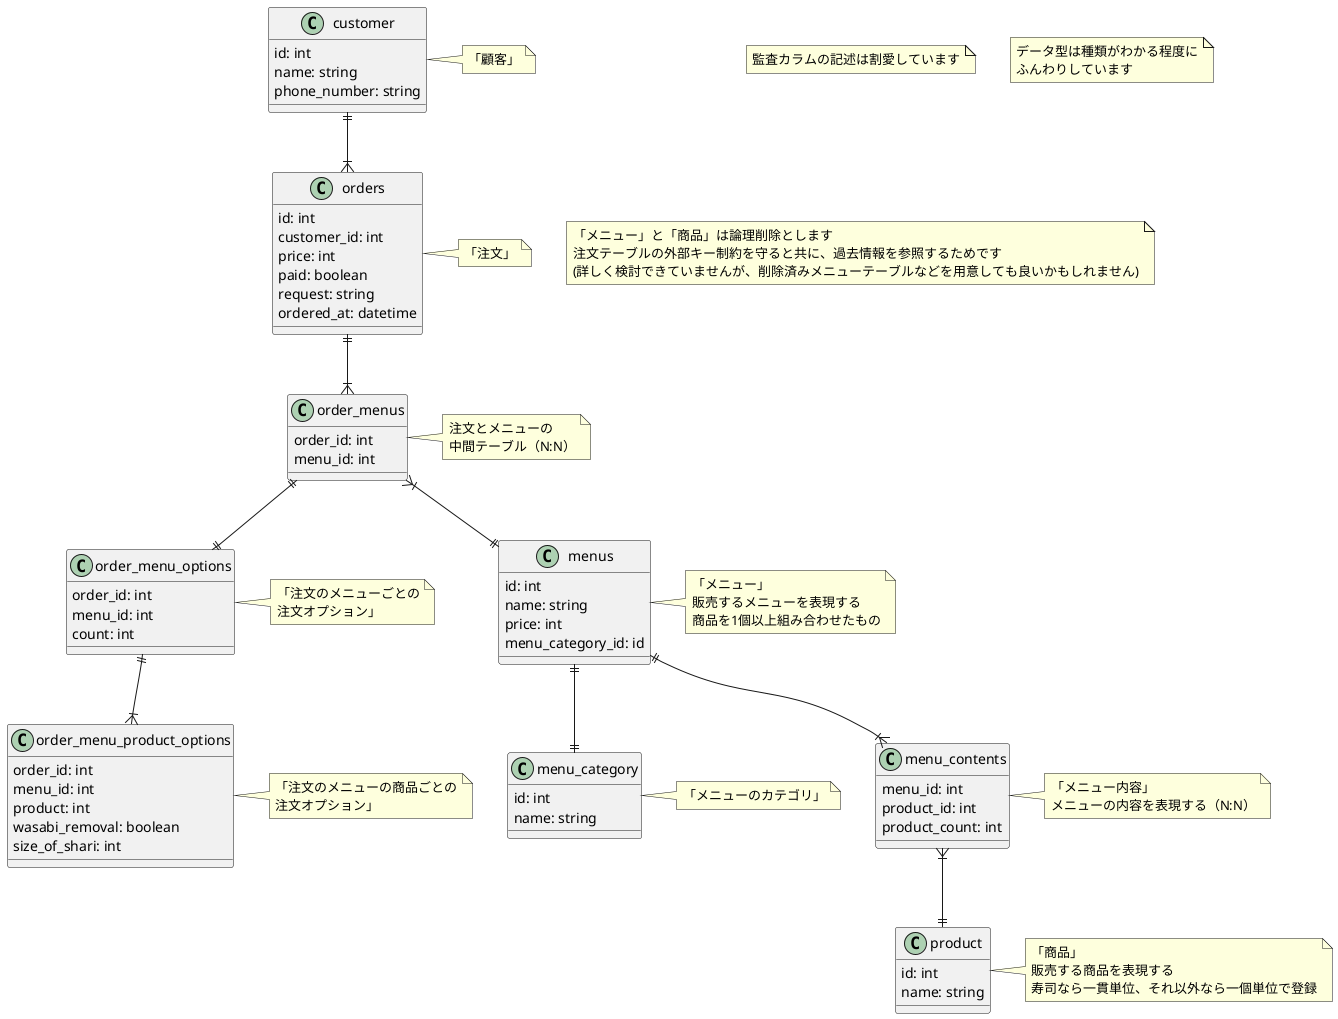 @startuml
'https://plantuml.com/class-diagram

note "監査カラムの記述は割愛しています" as n1
note "データ型は種類がわかる程度に\nふんわりしています" as n2
note "「メニュー」と「商品」は論理削除とします\n注文テーブルの外部キー制約を守ると共に、過去情報を参照するためです\n(詳しく検討できていませんが、削除済みメニューテーブルなどを用意しても良いかもしれません)" as n3

class customer {
  id: int
  name: string
  phone_number: string
}
note right: 「顧客」

class orders {
  id: int
  customer_id: int
  price: int
  paid: boolean
  request: string
  ordered_at: datetime
}
note right: 「注文」

class order_menus {
  order_id: int
  menu_id: int
}
note right: 注文とメニューの\n中間テーブル（N:N）

class order_menu_options {
  order_id: int
  menu_id: int
  count: int
}
note right: 「注文のメニューごとの\n注文オプション」

class order_menu_product_options {
  order_id: int
  menu_id: int
  product: int
  wasabi_removal: boolean
  size_of_shari: int
}
note right: 「注文のメニューの商品ごとの\n注文オプション」

class menus {
  id: int
  name: string
  price: int
  menu_category_id: id
}
note right: 「メニュー」\n販売するメニューを表現する\n商品を1個以上組み合わせたもの

class menu_category {
  id: int
  name: string
}
note right: 「メニューのカテゴリ」

class menu_contents {
  menu_id: int
  product_id: int
  product_count: int
}
note right: 「メニュー内容」\nメニューの内容を表現する（N:N）

class product {
  id: int
  name: string
}
note right: 「商品」\n販売する商品を表現する\n寿司なら一貫単位、それ以外なら一個単位で登録

customer ||--|{ orders
orders ||--|{ order_menus
order_menus ||--|| order_menu_options
order_menu_options ||--|{ order_menu_product_options
order_menus }|--|| menus
menus ||--|{ menu_contents
menus ||--|| menu_category
menu_contents }|--|| product

@enduml
